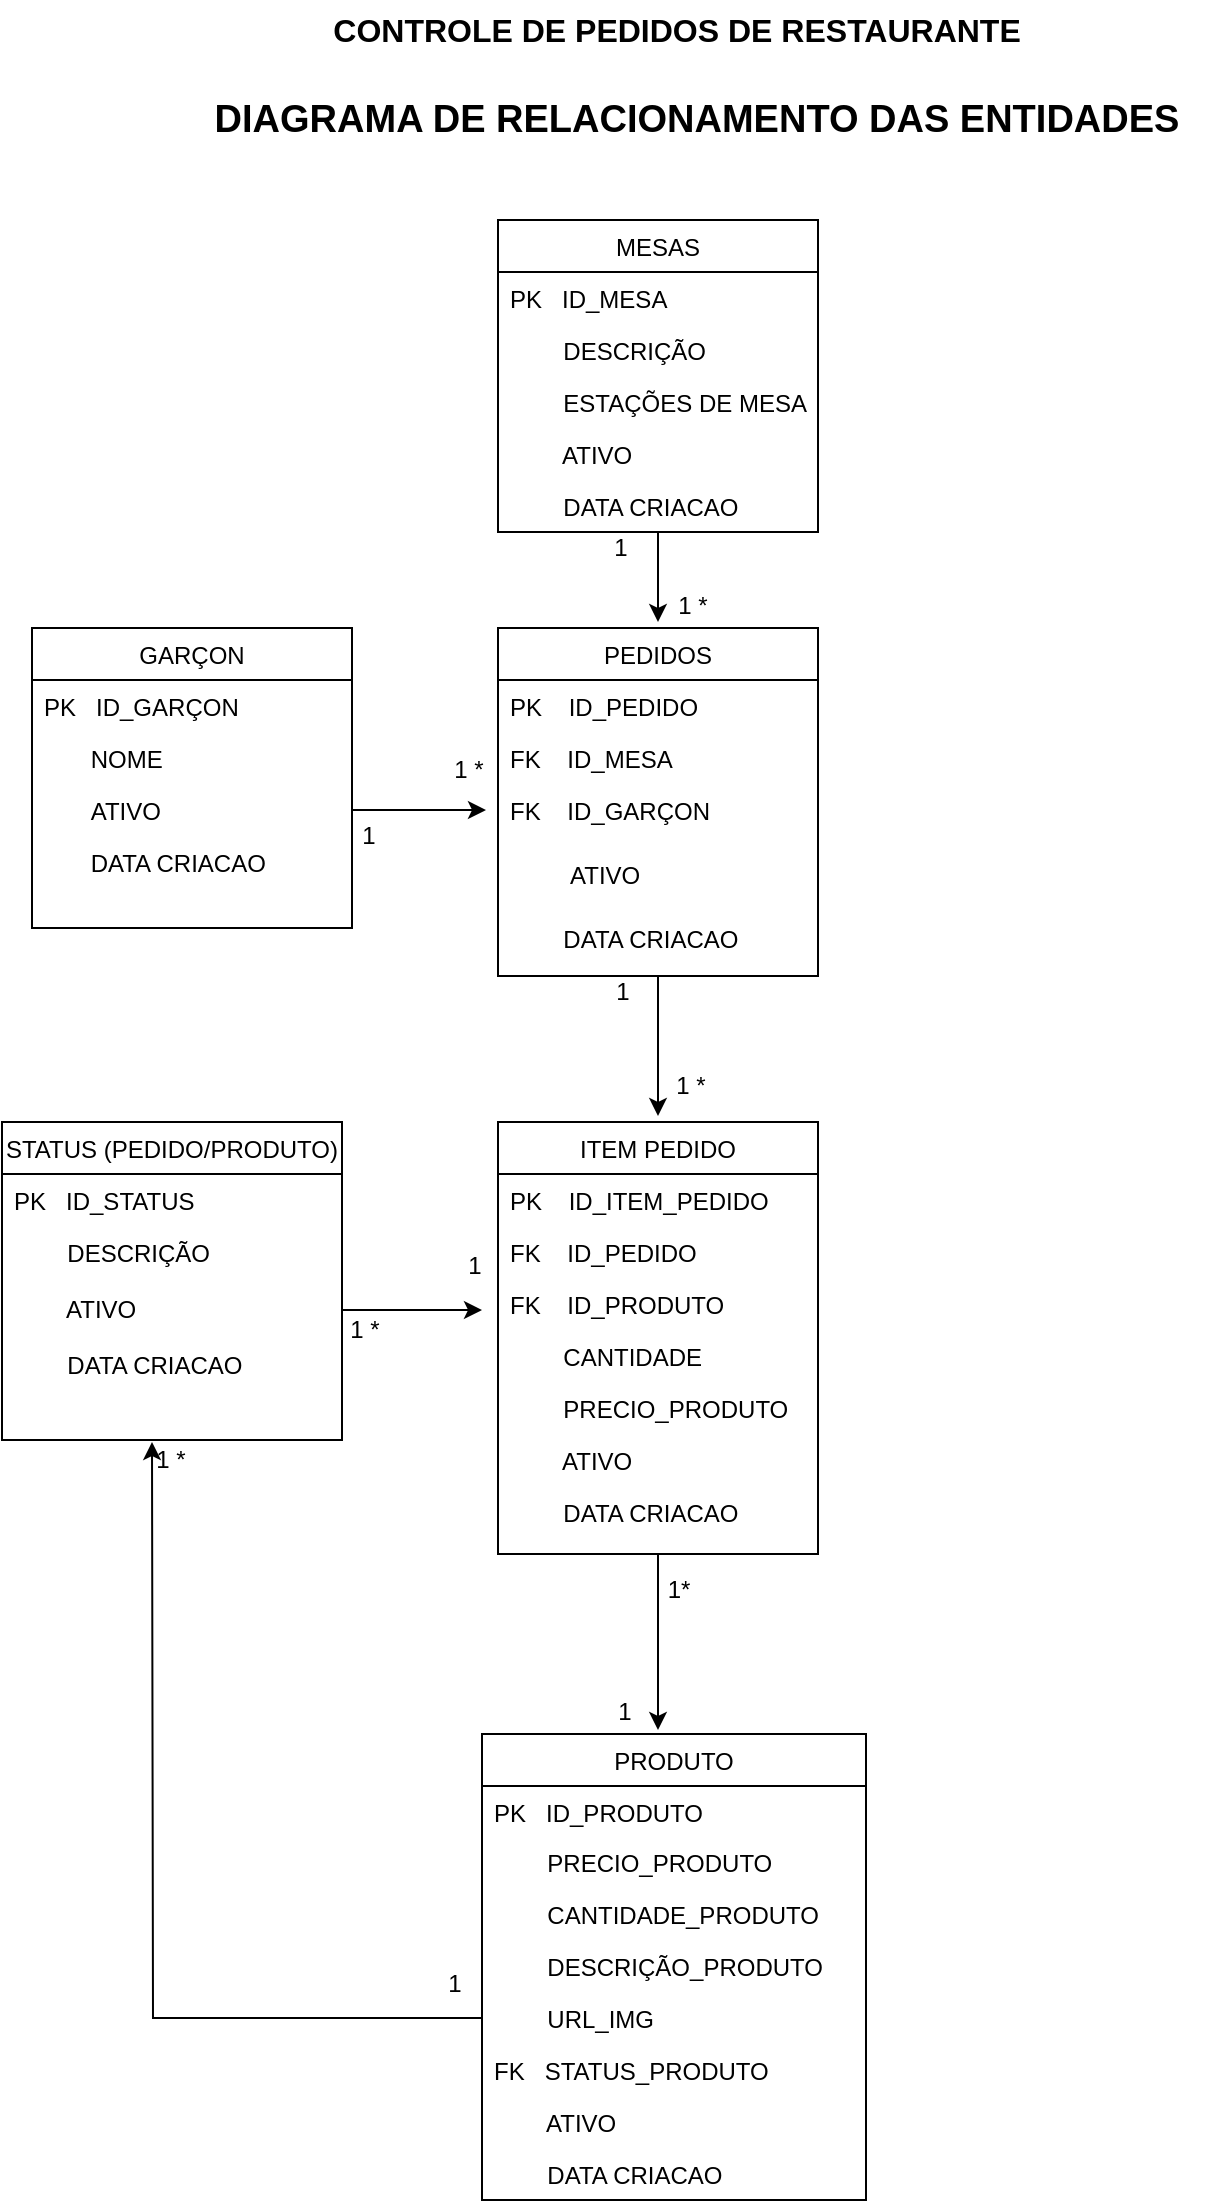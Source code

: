 <mxfile version="20.8.10" type="device"><diagram id="C5RBs43oDa-KdzZeNtuy" name="Page-1"><mxGraphModel dx="864" dy="516" grid="0" gridSize="9" guides="1" tooltips="1" connect="1" arrows="1" fold="1" page="1" pageScale="1" pageWidth="827" pageHeight="1169" math="0" shadow="0"><root><mxCell id="WIyWlLk6GJQsqaUBKTNV-0"/><mxCell id="WIyWlLk6GJQsqaUBKTNV-1" parent="WIyWlLk6GJQsqaUBKTNV-0"/><mxCell id="gvVXwRaSPNbyPh3XEwRy-0" style="edgeStyle=orthogonalEdgeStyle;rounded=0;orthogonalLoop=1;jettySize=auto;html=1;" edge="1" parent="WIyWlLk6GJQsqaUBKTNV-1" source="zkfFHV4jXpPFQw0GAbJ--17"><mxGeometry relative="1" as="geometry"><mxPoint x="400" y="361" as="targetPoint"/></mxGeometry></mxCell><mxCell id="zkfFHV4jXpPFQw0GAbJ--17" value="MESAS" style="swimlane;fontStyle=0;align=center;verticalAlign=top;childLayout=stackLayout;horizontal=1;startSize=26;horizontalStack=0;resizeParent=1;resizeLast=0;collapsible=1;marginBottom=0;rounded=0;shadow=0;strokeWidth=1;" parent="WIyWlLk6GJQsqaUBKTNV-1" vertex="1"><mxGeometry x="320" y="160" width="160" height="156" as="geometry"><mxRectangle x="550" y="140" width="160" height="26" as="alternateBounds"/></mxGeometry></mxCell><mxCell id="zkfFHV4jXpPFQw0GAbJ--18" value="PK   ID_MESA" style="text;align=left;verticalAlign=top;spacingLeft=4;spacingRight=4;overflow=hidden;rotatable=0;points=[[0,0.5],[1,0.5]];portConstraint=eastwest;rounded=0;" parent="zkfFHV4jXpPFQw0GAbJ--17" vertex="1"><mxGeometry y="26" width="160" height="26" as="geometry"/></mxCell><mxCell id="zkfFHV4jXpPFQw0GAbJ--19" value="        DESCRIÇÃO" style="text;align=left;verticalAlign=top;spacingLeft=4;spacingRight=4;overflow=hidden;rotatable=0;points=[[0,0.5],[1,0.5]];portConstraint=eastwest;rounded=0;shadow=0;html=0;" parent="zkfFHV4jXpPFQw0GAbJ--17" vertex="1"><mxGeometry y="52" width="160" height="26" as="geometry"/></mxCell><mxCell id="zkfFHV4jXpPFQw0GAbJ--20" value="        ESTAÇÕES DE MESA" style="text;align=left;verticalAlign=top;spacingLeft=4;spacingRight=4;overflow=hidden;rotatable=0;points=[[0,0.5],[1,0.5]];portConstraint=eastwest;rounded=0;shadow=0;html=0;" parent="zkfFHV4jXpPFQw0GAbJ--17" vertex="1"><mxGeometry y="78" width="160" height="26" as="geometry"/></mxCell><mxCell id="ZY7aRTrlcmKJ7q5n4ABJ-0" value="        ATIVO" style="text;align=left;verticalAlign=top;spacingLeft=4;spacingRight=4;overflow=hidden;rotatable=0;points=[[0,0.5],[1,0.5]];portConstraint=eastwest;rounded=0;shadow=0;html=0;" parent="zkfFHV4jXpPFQw0GAbJ--17" vertex="1"><mxGeometry y="104" width="160" height="26" as="geometry"/></mxCell><mxCell id="ZY7aRTrlcmKJ7q5n4ABJ-2" value="        DATA CRIACAO" style="text;align=left;verticalAlign=top;spacingLeft=4;spacingRight=4;overflow=hidden;rotatable=0;points=[[0,0.5],[1,0.5]];portConstraint=eastwest;rounded=0;shadow=0;html=0;" parent="zkfFHV4jXpPFQw0GAbJ--17" vertex="1"><mxGeometry y="130" width="160" height="26" as="geometry"/></mxCell><mxCell id="TUwYF2Wca4uguIGLHAOn-2" value="GARÇON" style="swimlane;fontStyle=0;align=center;verticalAlign=top;childLayout=stackLayout;horizontal=1;startSize=26;horizontalStack=0;resizeParent=1;resizeLast=0;collapsible=1;marginBottom=0;rounded=0;shadow=0;strokeWidth=1;" parent="WIyWlLk6GJQsqaUBKTNV-1" vertex="1"><mxGeometry x="87" y="364" width="160" height="150" as="geometry"><mxRectangle x="550" y="140" width="160" height="26" as="alternateBounds"/></mxGeometry></mxCell><mxCell id="TUwYF2Wca4uguIGLHAOn-3" value="PK   ID_GARÇON" style="text;align=left;verticalAlign=top;spacingLeft=4;spacingRight=4;overflow=hidden;rotatable=0;points=[[0,0.5],[1,0.5]];portConstraint=eastwest;rounded=0;" parent="TUwYF2Wca4uguIGLHAOn-2" vertex="1"><mxGeometry y="26" width="160" height="26" as="geometry"/></mxCell><mxCell id="TUwYF2Wca4uguIGLHAOn-4" value="       NOME" style="text;align=left;verticalAlign=top;spacingLeft=4;spacingRight=4;overflow=hidden;rotatable=0;points=[[0,0.5],[1,0.5]];portConstraint=eastwest;rounded=0;shadow=0;html=0;" parent="TUwYF2Wca4uguIGLHAOn-2" vertex="1"><mxGeometry y="52" width="160" height="26" as="geometry"/></mxCell><mxCell id="ZY7aRTrlcmKJ7q5n4ABJ-8" value="       ATIVO" style="text;align=left;verticalAlign=top;spacingLeft=4;spacingRight=4;overflow=hidden;rotatable=0;points=[[0,0.5],[1,0.5]];portConstraint=eastwest;rounded=0;shadow=0;html=0;" parent="TUwYF2Wca4uguIGLHAOn-2" vertex="1"><mxGeometry y="78" width="160" height="26" as="geometry"/></mxCell><mxCell id="ZY7aRTrlcmKJ7q5n4ABJ-9" value="       DATA CRIACAO" style="text;align=left;verticalAlign=top;spacingLeft=4;spacingRight=4;overflow=hidden;rotatable=0;points=[[0,0.5],[1,0.5]];portConstraint=eastwest;rounded=0;shadow=0;html=0;" parent="TUwYF2Wca4uguIGLHAOn-2" vertex="1"><mxGeometry y="104" width="160" height="26" as="geometry"/></mxCell><mxCell id="gvVXwRaSPNbyPh3XEwRy-5" style="edgeStyle=orthogonalEdgeStyle;rounded=0;orthogonalLoop=1;jettySize=auto;html=1;" edge="1" parent="WIyWlLk6GJQsqaUBKTNV-1" source="TUwYF2Wca4uguIGLHAOn-6"><mxGeometry relative="1" as="geometry"><mxPoint x="400" y="608" as="targetPoint"/></mxGeometry></mxCell><mxCell id="TUwYF2Wca4uguIGLHAOn-6" value="PEDIDOS" style="swimlane;fontStyle=0;align=center;verticalAlign=top;childLayout=stackLayout;horizontal=1;startSize=26;horizontalStack=0;resizeParent=1;resizeLast=0;collapsible=1;marginBottom=0;rounded=0;shadow=0;strokeWidth=1;" parent="WIyWlLk6GJQsqaUBKTNV-1" vertex="1"><mxGeometry x="320" y="364" width="160" height="174" as="geometry"><mxRectangle x="320" y="364" width="160" height="26" as="alternateBounds"/></mxGeometry></mxCell><mxCell id="TUwYF2Wca4uguIGLHAOn-7" value="PK    ID_PEDIDO" style="text;align=left;verticalAlign=top;spacingLeft=4;spacingRight=4;overflow=hidden;rotatable=0;points=[[0,0.5],[1,0.5]];portConstraint=eastwest;rounded=0;" parent="TUwYF2Wca4uguIGLHAOn-6" vertex="1"><mxGeometry y="26" width="160" height="26" as="geometry"/></mxCell><mxCell id="TUwYF2Wca4uguIGLHAOn-8" value="FK    ID_MESA" style="text;align=left;verticalAlign=top;spacingLeft=4;spacingRight=4;overflow=hidden;rotatable=0;points=[[0,0.5],[1,0.5]];portConstraint=eastwest;rounded=0;shadow=0;html=0;" parent="TUwYF2Wca4uguIGLHAOn-6" vertex="1"><mxGeometry y="52" width="160" height="26" as="geometry"/></mxCell><mxCell id="TUwYF2Wca4uguIGLHAOn-9" value="FK    ID_GARÇON" style="text;align=left;verticalAlign=top;spacingLeft=4;spacingRight=4;overflow=hidden;rotatable=0;points=[[0,0.5],[1,0.5]];portConstraint=eastwest;rounded=0;shadow=0;html=0;" parent="TUwYF2Wca4uguIGLHAOn-6" vertex="1"><mxGeometry y="78" width="160" height="32" as="geometry"/></mxCell><mxCell id="TUwYF2Wca4uguIGLHAOn-26" value="         ATIVO" style="text;align=left;verticalAlign=top;spacingLeft=4;spacingRight=4;overflow=hidden;rotatable=0;points=[[0,0.5],[1,0.5]];portConstraint=eastwest;rounded=0;shadow=0;html=0;" parent="TUwYF2Wca4uguIGLHAOn-6" vertex="1"><mxGeometry y="110" width="160" height="32" as="geometry"/></mxCell><mxCell id="TUwYF2Wca4uguIGLHAOn-27" value="        DATA CRIACAO" style="text;align=left;verticalAlign=top;spacingLeft=4;spacingRight=4;overflow=hidden;rotatable=0;points=[[0,0.5],[1,0.5]];portConstraint=eastwest;rounded=0;shadow=0;html=0;" parent="TUwYF2Wca4uguIGLHAOn-6" vertex="1"><mxGeometry y="142" width="160" height="32" as="geometry"/></mxCell><mxCell id="TUwYF2Wca4uguIGLHAOn-10" value="STATUS (PEDIDO/PRODUTO)" style="swimlane;fontStyle=0;align=center;verticalAlign=top;childLayout=stackLayout;horizontal=1;startSize=26;horizontalStack=0;resizeParent=1;resizeLast=0;collapsible=1;marginBottom=0;rounded=0;shadow=0;strokeWidth=1;" parent="WIyWlLk6GJQsqaUBKTNV-1" vertex="1"><mxGeometry x="72" y="611" width="170" height="159" as="geometry"><mxRectangle x="550" y="140" width="160" height="26" as="alternateBounds"/></mxGeometry></mxCell><mxCell id="TUwYF2Wca4uguIGLHAOn-11" value="PK   ID_STATUS" style="text;align=left;verticalAlign=top;spacingLeft=4;spacingRight=4;overflow=hidden;rotatable=0;points=[[0,0.5],[1,0.5]];portConstraint=eastwest;rounded=0;" parent="TUwYF2Wca4uguIGLHAOn-10" vertex="1"><mxGeometry y="26" width="170" height="26" as="geometry"/></mxCell><mxCell id="TUwYF2Wca4uguIGLHAOn-12" value="        DESCRIÇÃO" style="text;align=left;verticalAlign=top;spacingLeft=4;spacingRight=4;overflow=hidden;rotatable=0;points=[[0,0.5],[1,0.5]];portConstraint=eastwest;rounded=0;shadow=0;html=0;" parent="TUwYF2Wca4uguIGLHAOn-10" vertex="1"><mxGeometry y="52" width="170" height="28" as="geometry"/></mxCell><mxCell id="ZY7aRTrlcmKJ7q5n4ABJ-11" value="        ATIVO" style="text;align=left;verticalAlign=top;spacingLeft=4;spacingRight=4;overflow=hidden;rotatable=0;points=[[0,0.5],[1,0.5]];portConstraint=eastwest;rounded=0;shadow=0;html=0;" parent="TUwYF2Wca4uguIGLHAOn-10" vertex="1"><mxGeometry y="80" width="170" height="28" as="geometry"/></mxCell><mxCell id="ZY7aRTrlcmKJ7q5n4ABJ-12" value="        DATA CRIACAO" style="text;align=left;verticalAlign=top;spacingLeft=4;spacingRight=4;overflow=hidden;rotatable=0;points=[[0,0.5],[1,0.5]];portConstraint=eastwest;rounded=0;shadow=0;html=0;" parent="TUwYF2Wca4uguIGLHAOn-10" vertex="1"><mxGeometry y="108" width="170" height="28" as="geometry"/></mxCell><mxCell id="gvVXwRaSPNbyPh3XEwRy-4" style="edgeStyle=orthogonalEdgeStyle;rounded=0;orthogonalLoop=1;jettySize=auto;html=1;" edge="1" parent="WIyWlLk6GJQsqaUBKTNV-1" source="TUwYF2Wca4uguIGLHAOn-14"><mxGeometry relative="1" as="geometry"><mxPoint x="400" y="915" as="targetPoint"/></mxGeometry></mxCell><mxCell id="TUwYF2Wca4uguIGLHAOn-14" value="ITEM PEDIDO" style="swimlane;fontStyle=0;align=center;verticalAlign=top;childLayout=stackLayout;horizontal=1;startSize=26;horizontalStack=0;resizeParent=1;resizeLast=0;collapsible=1;marginBottom=0;rounded=0;shadow=0;strokeWidth=1;" parent="WIyWlLk6GJQsqaUBKTNV-1" vertex="1"><mxGeometry x="320" y="611" width="160" height="216" as="geometry"><mxRectangle x="550" y="140" width="160" height="26" as="alternateBounds"/></mxGeometry></mxCell><mxCell id="TUwYF2Wca4uguIGLHAOn-15" value="PK    ID_ITEM_PEDIDO" style="text;align=left;verticalAlign=top;spacingLeft=4;spacingRight=4;overflow=hidden;rotatable=0;points=[[0,0.5],[1,0.5]];portConstraint=eastwest;rounded=0;" parent="TUwYF2Wca4uguIGLHAOn-14" vertex="1"><mxGeometry y="26" width="160" height="26" as="geometry"/></mxCell><mxCell id="TUwYF2Wca4uguIGLHAOn-16" value="FK    ID_PEDIDO" style="text;align=left;verticalAlign=top;spacingLeft=4;spacingRight=4;overflow=hidden;rotatable=0;points=[[0,0.5],[1,0.5]];portConstraint=eastwest;rounded=0;shadow=0;html=0;" parent="TUwYF2Wca4uguIGLHAOn-14" vertex="1"><mxGeometry y="52" width="160" height="26" as="geometry"/></mxCell><mxCell id="TUwYF2Wca4uguIGLHAOn-17" value="FK    ID_PRODUTO" style="text;align=left;verticalAlign=top;spacingLeft=4;spacingRight=4;overflow=hidden;rotatable=0;points=[[0,0.5],[1,0.5]];portConstraint=eastwest;rounded=0;shadow=0;html=0;" parent="TUwYF2Wca4uguIGLHAOn-14" vertex="1"><mxGeometry y="78" width="160" height="26" as="geometry"/></mxCell><mxCell id="TUwYF2Wca4uguIGLHAOn-28" value="        CANTIDADE" style="text;align=left;verticalAlign=top;spacingLeft=4;spacingRight=4;overflow=hidden;rotatable=0;points=[[0,0.5],[1,0.5]];portConstraint=eastwest;rounded=0;shadow=0;html=0;" parent="TUwYF2Wca4uguIGLHAOn-14" vertex="1"><mxGeometry y="104" width="160" height="26" as="geometry"/></mxCell><mxCell id="TUwYF2Wca4uguIGLHAOn-29" value="        PRECIO_PRODUTO" style="text;align=left;verticalAlign=top;spacingLeft=4;spacingRight=4;overflow=hidden;rotatable=0;points=[[0,0.5],[1,0.5]];portConstraint=eastwest;rounded=0;shadow=0;html=0;" parent="TUwYF2Wca4uguIGLHAOn-14" vertex="1"><mxGeometry y="130" width="160" height="26" as="geometry"/></mxCell><mxCell id="TUwYF2Wca4uguIGLHAOn-30" value="        ATIVO" style="text;align=left;verticalAlign=top;spacingLeft=4;spacingRight=4;overflow=hidden;rotatable=0;points=[[0,0.5],[1,0.5]];portConstraint=eastwest;rounded=0;shadow=0;html=0;" parent="TUwYF2Wca4uguIGLHAOn-14" vertex="1"><mxGeometry y="156" width="160" height="26" as="geometry"/></mxCell><mxCell id="TUwYF2Wca4uguIGLHAOn-31" value="        DATA CRIACAO" style="text;align=left;verticalAlign=top;spacingLeft=4;spacingRight=4;overflow=hidden;rotatable=0;points=[[0,0.5],[1,0.5]];portConstraint=eastwest;rounded=0;shadow=0;html=0;" parent="TUwYF2Wca4uguIGLHAOn-14" vertex="1"><mxGeometry y="182" width="160" height="26" as="geometry"/></mxCell><mxCell id="TUwYF2Wca4uguIGLHAOn-18" value="PRODUTO" style="swimlane;fontStyle=0;align=center;verticalAlign=top;childLayout=stackLayout;horizontal=1;startSize=26;horizontalStack=0;resizeParent=1;resizeLast=0;collapsible=1;marginBottom=0;rounded=0;shadow=0;strokeWidth=1;" parent="WIyWlLk6GJQsqaUBKTNV-1" vertex="1"><mxGeometry x="312" y="917" width="192" height="233" as="geometry"><mxRectangle x="550" y="140" width="160" height="26" as="alternateBounds"/></mxGeometry></mxCell><mxCell id="TUwYF2Wca4uguIGLHAOn-19" value="PK   ID_PRODUTO" style="text;align=left;verticalAlign=top;spacingLeft=4;spacingRight=4;overflow=hidden;rotatable=0;points=[[0,0.5],[1,0.5]];portConstraint=eastwest;rounded=0;" parent="TUwYF2Wca4uguIGLHAOn-18" vertex="1"><mxGeometry y="26" width="192" height="25" as="geometry"/></mxCell><mxCell id="TUwYF2Wca4uguIGLHAOn-20" value="        PRECIO_PRODUTO" style="text;align=left;verticalAlign=top;spacingLeft=4;spacingRight=4;overflow=hidden;rotatable=0;points=[[0,0.5],[1,0.5]];portConstraint=eastwest;rounded=0;shadow=0;html=0;" parent="TUwYF2Wca4uguIGLHAOn-18" vertex="1"><mxGeometry y="51" width="192" height="26" as="geometry"/></mxCell><mxCell id="TUwYF2Wca4uguIGLHAOn-21" value="        CANTIDADE_PRODUTO" style="text;align=left;verticalAlign=top;spacingLeft=4;spacingRight=4;overflow=hidden;rotatable=0;points=[[0,0.5],[1,0.5]];portConstraint=eastwest;rounded=0;shadow=0;html=0;" parent="TUwYF2Wca4uguIGLHAOn-18" vertex="1"><mxGeometry y="77" width="192" height="26" as="geometry"/></mxCell><mxCell id="TUwYF2Wca4uguIGLHAOn-35" value="        DESCRIÇÃO_PRODUTO" style="text;align=left;verticalAlign=top;spacingLeft=4;spacingRight=4;overflow=hidden;rotatable=0;points=[[0,0.5],[1,0.5]];portConstraint=eastwest;rounded=0;shadow=0;html=0;" parent="TUwYF2Wca4uguIGLHAOn-18" vertex="1"><mxGeometry y="103" width="192" height="26" as="geometry"/></mxCell><mxCell id="TUwYF2Wca4uguIGLHAOn-36" value="        URL_IMG" style="text;align=left;verticalAlign=top;spacingLeft=4;spacingRight=4;overflow=hidden;rotatable=0;points=[[0,0.5],[1,0.5]];portConstraint=eastwest;rounded=0;shadow=0;html=0;" parent="TUwYF2Wca4uguIGLHAOn-18" vertex="1"><mxGeometry y="129" width="192" height="26" as="geometry"/></mxCell><mxCell id="ZY7aRTrlcmKJ7q5n4ABJ-18" value="FK   STATUS_PRODUTO" style="text;align=left;verticalAlign=top;spacingLeft=4;spacingRight=4;overflow=hidden;rotatable=0;points=[[0,0.5],[1,0.5]];portConstraint=eastwest;rounded=0;shadow=0;html=0;" parent="TUwYF2Wca4uguIGLHAOn-18" vertex="1"><mxGeometry y="155" width="192" height="26" as="geometry"/></mxCell><mxCell id="ZY7aRTrlcmKJ7q5n4ABJ-20" value="        ATIVO" style="text;align=left;verticalAlign=top;spacingLeft=4;spacingRight=4;overflow=hidden;rotatable=0;points=[[0,0.5],[1,0.5]];portConstraint=eastwest;rounded=0;shadow=0;html=0;" parent="TUwYF2Wca4uguIGLHAOn-18" vertex="1"><mxGeometry y="181" width="192" height="26" as="geometry"/></mxCell><mxCell id="ZY7aRTrlcmKJ7q5n4ABJ-21" value="        DATA CRIACAO" style="text;align=left;verticalAlign=top;spacingLeft=4;spacingRight=4;overflow=hidden;rotatable=0;points=[[0,0.5],[1,0.5]];portConstraint=eastwest;rounded=0;shadow=0;html=0;" parent="TUwYF2Wca4uguIGLHAOn-18" vertex="1"><mxGeometry y="207" width="192" height="26" as="geometry"/></mxCell><mxCell id="TUwYF2Wca4uguIGLHAOn-69" value="CONTROLE DE PEDIDOS DE RESTAURANTE" style="text;html=1;align=center;verticalAlign=middle;resizable=0;points=[];autosize=1;strokeColor=none;fillColor=none;fontStyle=1;fontSize=16;rounded=0;" parent="WIyWlLk6GJQsqaUBKTNV-1" vertex="1"><mxGeometry x="224" y="50" width="370" height="30" as="geometry"/></mxCell><mxCell id="TUwYF2Wca4uguIGLHAOn-70" value="DIAGRAMA DE RELACIONAMENTO DAS ENTIDADES" style="text;html=1;align=center;verticalAlign=middle;resizable=0;points=[];autosize=1;strokeColor=none;fillColor=none;fontStyle=1;fontSize=19;rounded=0;" parent="WIyWlLk6GJQsqaUBKTNV-1" vertex="1"><mxGeometry x="164" y="90" width="510" height="40" as="geometry"/></mxCell><mxCell id="gvVXwRaSPNbyPh3XEwRy-1" style="edgeStyle=orthogonalEdgeStyle;rounded=0;orthogonalLoop=1;jettySize=auto;html=1;" edge="1" parent="WIyWlLk6GJQsqaUBKTNV-1" source="ZY7aRTrlcmKJ7q5n4ABJ-8"><mxGeometry relative="1" as="geometry"><mxPoint x="314" y="455" as="targetPoint"/></mxGeometry></mxCell><mxCell id="gvVXwRaSPNbyPh3XEwRy-2" style="edgeStyle=orthogonalEdgeStyle;rounded=0;orthogonalLoop=1;jettySize=auto;html=1;" edge="1" parent="WIyWlLk6GJQsqaUBKTNV-1" source="ZY7aRTrlcmKJ7q5n4ABJ-11"><mxGeometry relative="1" as="geometry"><mxPoint x="312" y="705" as="targetPoint"/></mxGeometry></mxCell><mxCell id="gvVXwRaSPNbyPh3XEwRy-3" style="edgeStyle=orthogonalEdgeStyle;rounded=0;orthogonalLoop=1;jettySize=auto;html=1;" edge="1" parent="WIyWlLk6GJQsqaUBKTNV-1" source="TUwYF2Wca4uguIGLHAOn-36"><mxGeometry relative="1" as="geometry"><mxPoint x="147" y="771" as="targetPoint"/></mxGeometry></mxCell><mxCell id="gvVXwRaSPNbyPh3XEwRy-6" value="1" style="text;html=1;align=center;verticalAlign=middle;resizable=0;points=[];autosize=1;strokeColor=none;fillColor=none;" vertex="1" parent="WIyWlLk6GJQsqaUBKTNV-1"><mxGeometry x="368" y="311" width="25" height="26" as="geometry"/></mxCell><mxCell id="gvVXwRaSPNbyPh3XEwRy-7" value="1 *" style="text;html=1;align=center;verticalAlign=middle;resizable=0;points=[];autosize=1;strokeColor=none;fillColor=none;" vertex="1" parent="WIyWlLk6GJQsqaUBKTNV-1"><mxGeometry x="400" y="340" width="33" height="26" as="geometry"/></mxCell><mxCell id="gvVXwRaSPNbyPh3XEwRy-8" value="1" style="text;html=1;align=center;verticalAlign=middle;resizable=0;points=[];autosize=1;strokeColor=none;fillColor=none;" vertex="1" parent="WIyWlLk6GJQsqaUBKTNV-1"><mxGeometry x="242" y="455" width="25" height="26" as="geometry"/></mxCell><mxCell id="gvVXwRaSPNbyPh3XEwRy-9" value="1 *" style="text;html=1;align=center;verticalAlign=middle;resizable=0;points=[];autosize=1;strokeColor=none;fillColor=none;" vertex="1" parent="WIyWlLk6GJQsqaUBKTNV-1"><mxGeometry x="288" y="422" width="33" height="26" as="geometry"/></mxCell><mxCell id="gvVXwRaSPNbyPh3XEwRy-11" value="1" style="text;html=1;align=center;verticalAlign=middle;resizable=0;points=[];autosize=1;strokeColor=none;fillColor=none;" vertex="1" parent="WIyWlLk6GJQsqaUBKTNV-1"><mxGeometry x="369" y="533" width="25" height="26" as="geometry"/></mxCell><mxCell id="gvVXwRaSPNbyPh3XEwRy-12" value="1 *" style="text;html=1;align=center;verticalAlign=middle;resizable=0;points=[];autosize=1;strokeColor=none;fillColor=none;" vertex="1" parent="WIyWlLk6GJQsqaUBKTNV-1"><mxGeometry x="399" y="580" width="33" height="26" as="geometry"/></mxCell><mxCell id="gvVXwRaSPNbyPh3XEwRy-13" value="1 *" style="text;html=1;align=center;verticalAlign=middle;resizable=0;points=[];autosize=1;strokeColor=none;fillColor=none;" vertex="1" parent="WIyWlLk6GJQsqaUBKTNV-1"><mxGeometry x="236" y="702" width="33" height="26" as="geometry"/></mxCell><mxCell id="gvVXwRaSPNbyPh3XEwRy-14" value="1" style="text;html=1;align=center;verticalAlign=middle;resizable=0;points=[];autosize=1;strokeColor=none;fillColor=none;" vertex="1" parent="WIyWlLk6GJQsqaUBKTNV-1"><mxGeometry x="295" y="670" width="25" height="26" as="geometry"/></mxCell><mxCell id="gvVXwRaSPNbyPh3XEwRy-15" value="1 *" style="text;html=1;align=center;verticalAlign=middle;resizable=0;points=[];autosize=1;strokeColor=none;fillColor=none;" vertex="1" parent="WIyWlLk6GJQsqaUBKTNV-1"><mxGeometry x="139" y="767" width="33" height="26" as="geometry"/></mxCell><mxCell id="gvVXwRaSPNbyPh3XEwRy-16" value="1" style="text;html=1;align=center;verticalAlign=middle;resizable=0;points=[];autosize=1;strokeColor=none;fillColor=none;" vertex="1" parent="WIyWlLk6GJQsqaUBKTNV-1"><mxGeometry x="285" y="1029" width="25" height="26" as="geometry"/></mxCell><mxCell id="gvVXwRaSPNbyPh3XEwRy-17" value="1*" style="text;html=1;align=center;verticalAlign=middle;resizable=0;points=[];autosize=1;strokeColor=none;fillColor=none;" vertex="1" parent="WIyWlLk6GJQsqaUBKTNV-1"><mxGeometry x="395" y="832" width="29" height="26" as="geometry"/></mxCell><mxCell id="gvVXwRaSPNbyPh3XEwRy-18" value="1" style="text;html=1;align=center;verticalAlign=middle;resizable=0;points=[];autosize=1;strokeColor=none;fillColor=none;" vertex="1" parent="WIyWlLk6GJQsqaUBKTNV-1"><mxGeometry x="370" y="893" width="25" height="26" as="geometry"/></mxCell></root></mxGraphModel></diagram></mxfile>